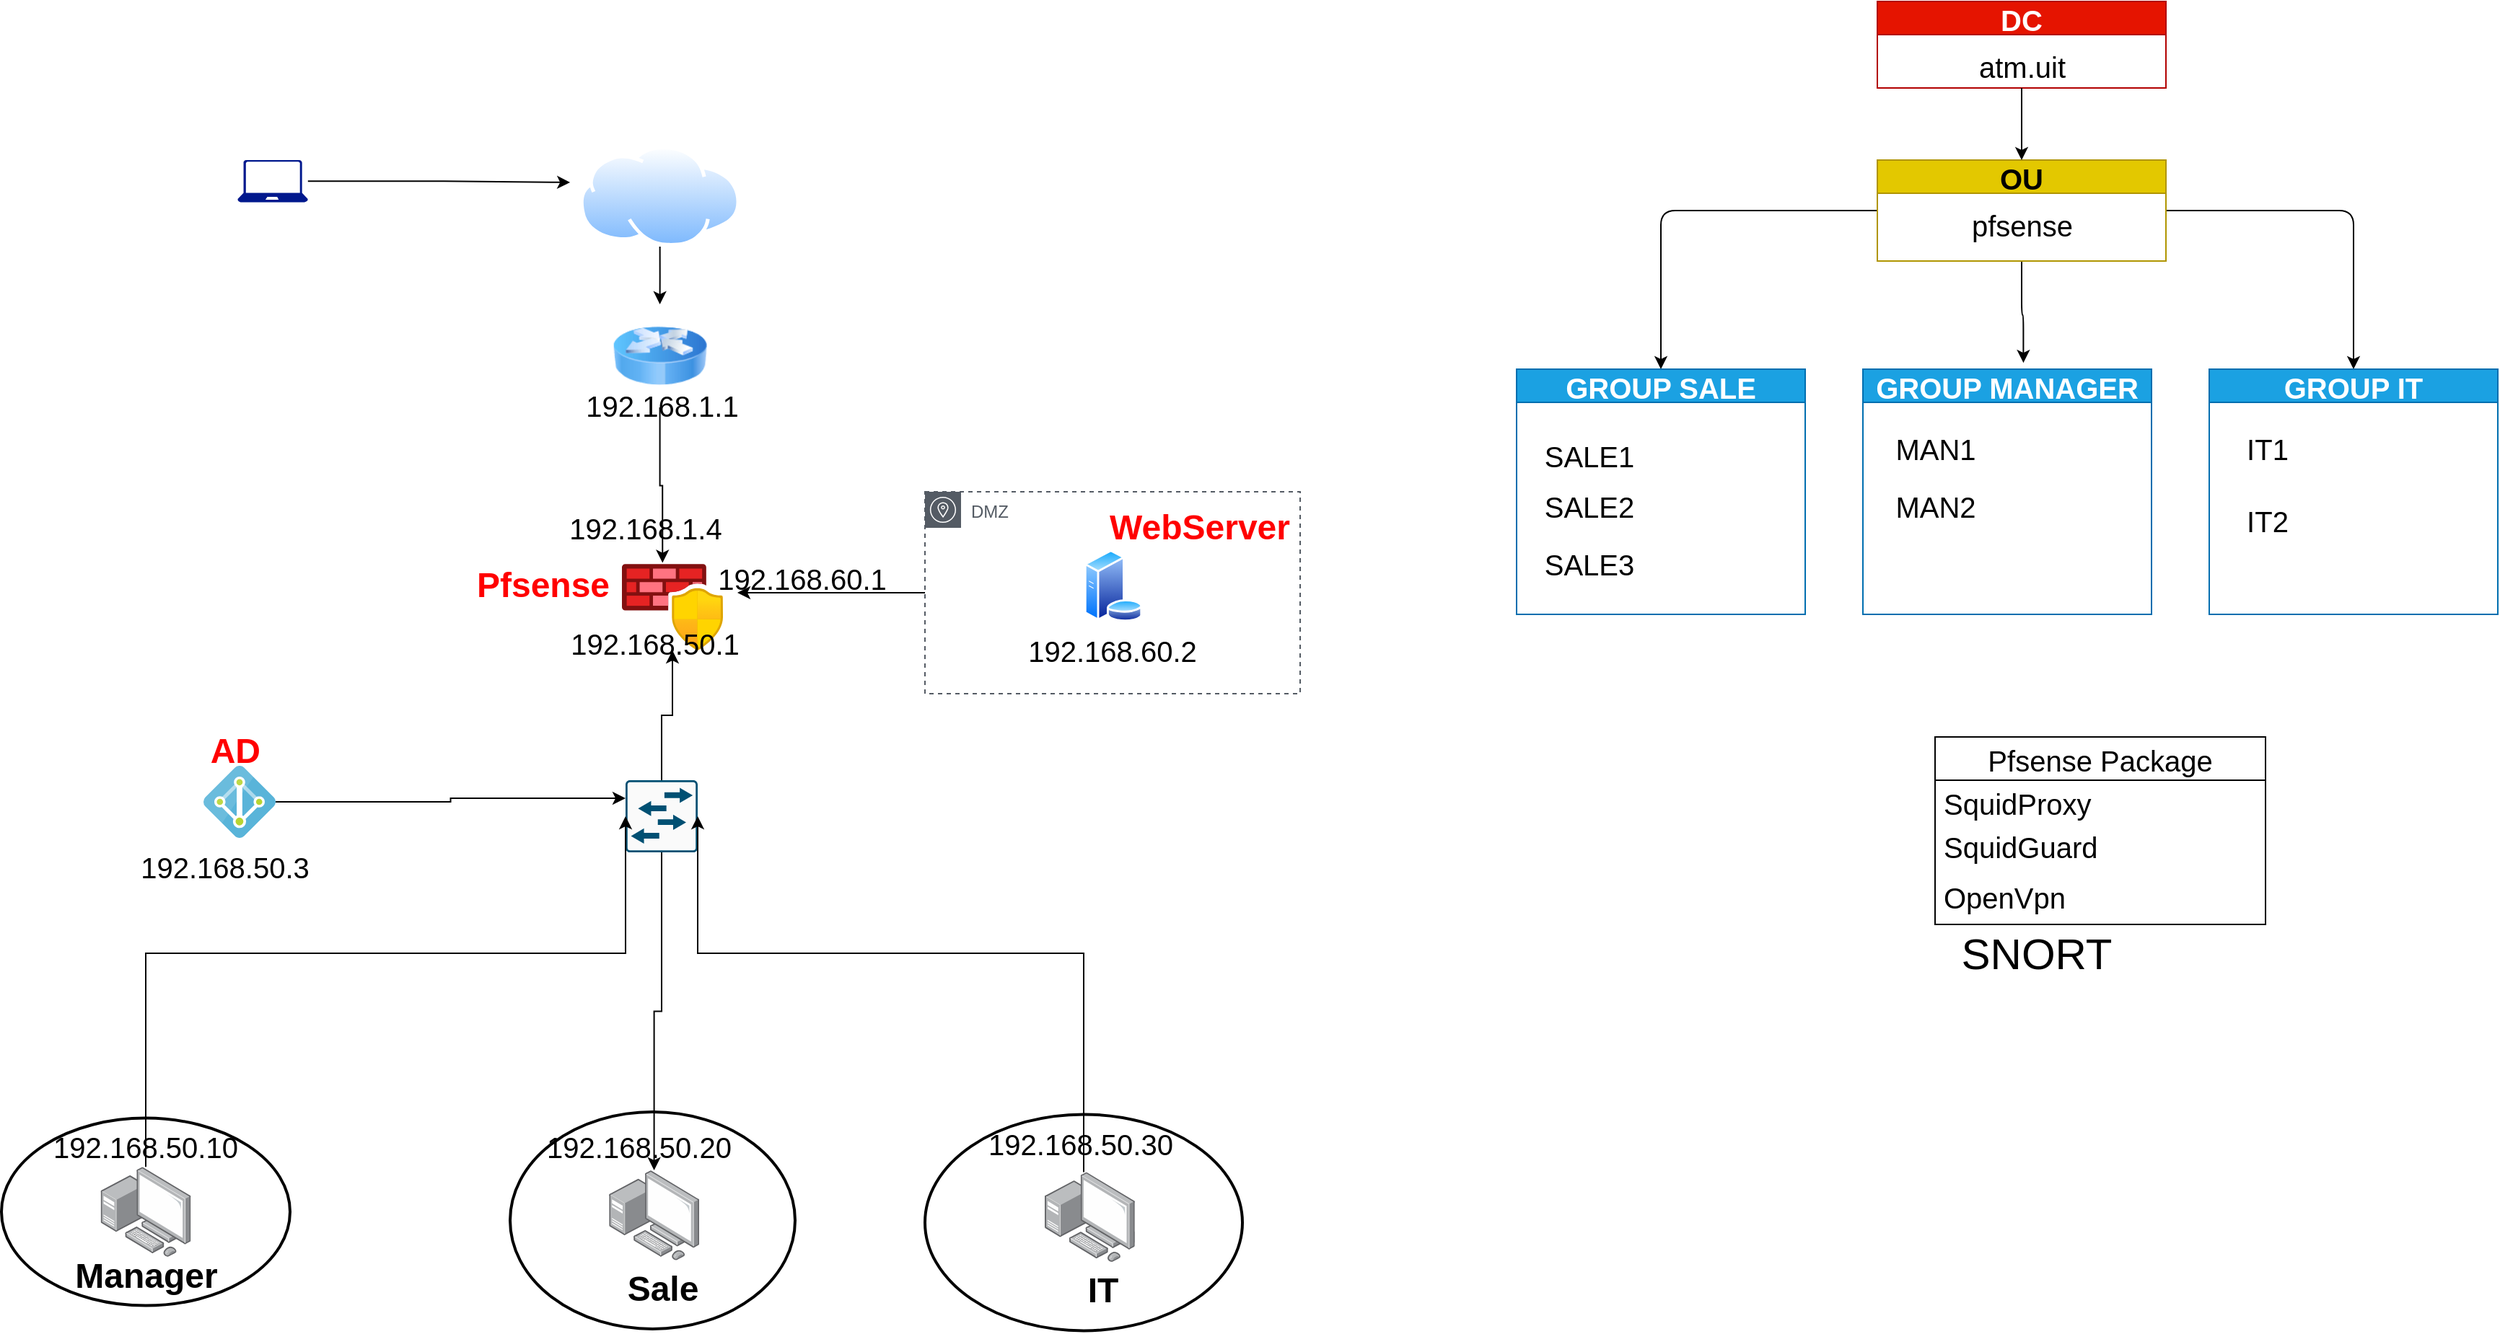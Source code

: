 <mxfile version="15.6.8" type="github">
  <diagram id="uYzDPYRhWdToXK-8ippb" name="Page-1">
    <mxGraphModel dx="2076" dy="1234" grid="1" gridSize="10" guides="1" tooltips="1" connect="1" arrows="1" fold="1" page="1" pageScale="1" pageWidth="1654" pageHeight="2336" math="0" shadow="0">
      <root>
        <mxCell id="0" />
        <mxCell id="1" parent="0" />
        <mxCell id="1KEqT4ddshyk3ydjl-4r-35" value="" style="strokeWidth=2;html=1;shape=mxgraph.flowchart.start_1;whiteSpace=wrap;rounded=0;sketch=0;fontSize=20;" parent="1" vertex="1">
          <mxGeometry x="670" y="781.7" width="220" height="150" as="geometry" />
        </mxCell>
        <mxCell id="1KEqT4ddshyk3ydjl-4r-34" value="" style="strokeWidth=2;html=1;shape=mxgraph.flowchart.start_1;whiteSpace=wrap;rounded=0;sketch=0;fontSize=20;" parent="1" vertex="1">
          <mxGeometry x="382.5" y="780" width="197.5" height="150.5" as="geometry" />
        </mxCell>
        <mxCell id="1KEqT4ddshyk3ydjl-4r-33" value="" style="strokeWidth=2;html=1;shape=mxgraph.flowchart.start_1;whiteSpace=wrap;rounded=0;sketch=0;fontSize=20;" parent="1" vertex="1">
          <mxGeometry x="30" y="784.3" width="200" height="130" as="geometry" />
        </mxCell>
        <mxCell id="1KEqT4ddshyk3ydjl-4r-29" style="edgeStyle=orthogonalEdgeStyle;rounded=0;orthogonalLoop=1;jettySize=auto;html=1;" parent="1" source="1KEqT4ddshyk3ydjl-4r-1" target="1KEqT4ddshyk3ydjl-4r-12" edge="1">
          <mxGeometry relative="1" as="geometry" />
        </mxCell>
        <mxCell id="1KEqT4ddshyk3ydjl-4r-1" value="" style="aspect=fixed;perimeter=ellipsePerimeter;html=1;align=center;shadow=0;dashed=0;spacingTop=3;image;image=img/lib/active_directory/internet_cloud.svg;" parent="1" vertex="1">
          <mxGeometry x="430.76" y="110" width="111.11" height="70" as="geometry" />
        </mxCell>
        <mxCell id="1KEqT4ddshyk3ydjl-4r-3" value="" style="aspect=fixed;html=1;points=[];align=center;image;fontSize=12;image=img/lib/azure2/networking/Azure_Firewall_Manager.svg;" parent="1" vertex="1">
          <mxGeometry x="460" y="400" width="70" height="60" as="geometry" />
        </mxCell>
        <mxCell id="1KEqT4ddshyk3ydjl-4r-4" value="" style="points=[];aspect=fixed;html=1;align=center;shadow=0;dashed=0;image;image=img/lib/allied_telesis/computer_and_terminals/Personal_Computer_with_Server.svg;" parent="1" vertex="1">
          <mxGeometry x="451.12" y="820.5" width="62.4" height="62.4" as="geometry" />
        </mxCell>
        <mxCell id="1KEqT4ddshyk3ydjl-4r-5" value="" style="aspect=fixed;perimeter=ellipsePerimeter;html=1;align=center;shadow=0;dashed=0;spacingTop=3;image;image=img/lib/active_directory/database_server.svg;" parent="1" vertex="1">
          <mxGeometry x="780" y="390" width="41" height="50" as="geometry" />
        </mxCell>
        <mxCell id="1KEqT4ddshyk3ydjl-4r-7" style="edgeStyle=orthogonalEdgeStyle;rounded=0;orthogonalLoop=1;jettySize=auto;html=1;" parent="1" source="1KEqT4ddshyk3ydjl-4r-6" edge="1">
          <mxGeometry relative="1" as="geometry">
            <mxPoint x="540" y="420" as="targetPoint" />
          </mxGeometry>
        </mxCell>
        <mxCell id="1KEqT4ddshyk3ydjl-4r-6" value="DMZ" style="sketch=0;outlineConnect=0;gradientColor=none;html=1;whiteSpace=wrap;fontSize=12;fontStyle=0;shape=mxgraph.aws4.group;grIcon=mxgraph.aws4.group_availability_zone;strokeColor=#545B64;fillColor=none;verticalAlign=top;align=left;spacingLeft=30;fontColor=#545B64;dashed=1;" parent="1" vertex="1">
          <mxGeometry x="670" y="350" width="260" height="140" as="geometry" />
        </mxCell>
        <mxCell id="1KEqT4ddshyk3ydjl-4r-20" style="edgeStyle=orthogonalEdgeStyle;rounded=0;orthogonalLoop=1;jettySize=auto;html=1;" parent="1" source="1KEqT4ddshyk3ydjl-4r-10" target="1KEqT4ddshyk3ydjl-4r-3" edge="1">
          <mxGeometry relative="1" as="geometry">
            <mxPoint x="487.51" y="470" as="targetPoint" />
          </mxGeometry>
        </mxCell>
        <mxCell id="1KEqT4ddshyk3ydjl-4r-24" style="edgeStyle=orthogonalEdgeStyle;rounded=0;orthogonalLoop=1;jettySize=auto;html=1;exitX=0.5;exitY=1;exitDx=0;exitDy=0;exitPerimeter=0;" parent="1" source="1KEqT4ddshyk3ydjl-4r-10" target="1KEqT4ddshyk3ydjl-4r-4" edge="1">
          <mxGeometry relative="1" as="geometry" />
        </mxCell>
        <mxCell id="1KEqT4ddshyk3ydjl-4r-10" value="" style="sketch=0;points=[[0.015,0.015,0],[0.985,0.015,0],[0.985,0.985,0],[0.015,0.985,0],[0.25,0,0],[0.5,0,0],[0.75,0,0],[1,0.25,0],[1,0.5,0],[1,0.75,0],[0.75,1,0],[0.5,1,0],[0.25,1,0],[0,0.75,0],[0,0.5,0],[0,0.25,0]];verticalLabelPosition=bottom;html=1;verticalAlign=top;aspect=fixed;align=center;pointerEvents=1;shape=mxgraph.cisco19.rect;prIcon=l2_switch;fillColor=#FAFAFA;strokeColor=#005073;" parent="1" vertex="1">
          <mxGeometry x="462.5" y="550" width="50" height="50" as="geometry" />
        </mxCell>
        <mxCell id="1KEqT4ddshyk3ydjl-4r-27" style="edgeStyle=orthogonalEdgeStyle;rounded=0;orthogonalLoop=1;jettySize=auto;html=1;entryX=0;entryY=0.25;entryDx=0;entryDy=0;entryPerimeter=0;" parent="1" source="1KEqT4ddshyk3ydjl-4r-11" target="1KEqT4ddshyk3ydjl-4r-10" edge="1">
          <mxGeometry relative="1" as="geometry" />
        </mxCell>
        <mxCell id="1KEqT4ddshyk3ydjl-4r-11" value="" style="sketch=0;aspect=fixed;html=1;points=[];align=center;image;fontSize=12;image=img/lib/mscae/Active_Directory.svg;" parent="1" vertex="1">
          <mxGeometry x="170" y="540" width="50" height="50" as="geometry" />
        </mxCell>
        <mxCell id="1KEqT4ddshyk3ydjl-4r-19" style="edgeStyle=orthogonalEdgeStyle;rounded=0;orthogonalLoop=1;jettySize=auto;html=1;entryX=0.402;entryY=-0.012;entryDx=0;entryDy=0;entryPerimeter=0;" parent="1" source="1KEqT4ddshyk3ydjl-4r-12" target="1KEqT4ddshyk3ydjl-4r-3" edge="1">
          <mxGeometry relative="1" as="geometry" />
        </mxCell>
        <mxCell id="1KEqT4ddshyk3ydjl-4r-12" value="" style="image;html=1;image=img/lib/clip_art/networking/Router_Icon_128x128.png" parent="1" vertex="1">
          <mxGeometry x="453.81" y="220" width="65" height="71.5" as="geometry" />
        </mxCell>
        <mxCell id="1KEqT4ddshyk3ydjl-4r-28" style="edgeStyle=orthogonalEdgeStyle;rounded=0;orthogonalLoop=1;jettySize=auto;html=1;entryX=-0.06;entryY=0.364;entryDx=0;entryDy=0;entryPerimeter=0;" parent="1" source="1KEqT4ddshyk3ydjl-4r-13" target="1KEqT4ddshyk3ydjl-4r-1" edge="1">
          <mxGeometry relative="1" as="geometry" />
        </mxCell>
        <mxCell id="1KEqT4ddshyk3ydjl-4r-13" value="" style="sketch=0;aspect=fixed;pointerEvents=1;shadow=0;dashed=0;html=1;strokeColor=none;labelPosition=center;verticalLabelPosition=bottom;verticalAlign=top;align=center;fillColor=#00188D;shape=mxgraph.azure.laptop" parent="1" vertex="1">
          <mxGeometry x="193.65" y="120" width="48.75" height="29.25" as="geometry" />
        </mxCell>
        <mxCell id="1KEqT4ddshyk3ydjl-4r-25" style="edgeStyle=orthogonalEdgeStyle;rounded=0;orthogonalLoop=1;jettySize=auto;html=1;entryX=1;entryY=0.5;entryDx=0;entryDy=0;entryPerimeter=0;" parent="1" source="1KEqT4ddshyk3ydjl-4r-15" target="1KEqT4ddshyk3ydjl-4r-10" edge="1">
          <mxGeometry relative="1" as="geometry">
            <Array as="points">
              <mxPoint x="780" y="670" />
              <mxPoint x="513" y="670" />
            </Array>
          </mxGeometry>
        </mxCell>
        <mxCell id="1KEqT4ddshyk3ydjl-4r-15" value="" style="points=[];aspect=fixed;html=1;align=center;shadow=0;dashed=0;image;image=img/lib/allied_telesis/computer_and_terminals/Personal_Computer_with_Server.svg;" parent="1" vertex="1">
          <mxGeometry x="753" y="821.7" width="62.4" height="62.4" as="geometry" />
        </mxCell>
        <mxCell id="1KEqT4ddshyk3ydjl-4r-26" style="edgeStyle=orthogonalEdgeStyle;rounded=0;orthogonalLoop=1;jettySize=auto;html=1;entryX=0;entryY=0.5;entryDx=0;entryDy=0;entryPerimeter=0;" parent="1" source="1KEqT4ddshyk3ydjl-4r-16" target="1KEqT4ddshyk3ydjl-4r-10" edge="1">
          <mxGeometry relative="1" as="geometry">
            <Array as="points">
              <mxPoint x="130" y="670" />
              <mxPoint x="463" y="670" />
            </Array>
          </mxGeometry>
        </mxCell>
        <mxCell id="1KEqT4ddshyk3ydjl-4r-16" value="" style="points=[];aspect=fixed;html=1;align=center;shadow=0;dashed=0;image;image=img/lib/allied_telesis/computer_and_terminals/Personal_Computer_with_Server.svg;" parent="1" vertex="1">
          <mxGeometry x="98.8" y="818.1" width="62.4" height="62.4" as="geometry" />
        </mxCell>
        <mxCell id="1KEqT4ddshyk3ydjl-4r-30" value="AD&amp;nbsp;" style="text;strokeColor=none;fillColor=none;html=1;fontSize=24;fontStyle=1;verticalAlign=middle;align=center;fontColor=#FF0000;" parent="1" vertex="1">
          <mxGeometry x="160" y="510" width="70" height="40" as="geometry" />
        </mxCell>
        <mxCell id="1KEqT4ddshyk3ydjl-4r-31" value="Pfsense" style="text;strokeColor=none;fillColor=none;html=1;fontSize=24;fontStyle=1;verticalAlign=middle;align=center;fontColor=#FF0000;" parent="1" vertex="1">
          <mxGeometry x="355" y="395" width="100" height="40" as="geometry" />
        </mxCell>
        <mxCell id="1KEqT4ddshyk3ydjl-4r-32" value="WebServer" style="text;strokeColor=none;fillColor=none;html=1;fontSize=24;fontStyle=1;verticalAlign=middle;align=center;fontColor=#FF0000;" parent="1" vertex="1">
          <mxGeometry x="810" y="355" width="100" height="40" as="geometry" />
        </mxCell>
        <mxCell id="1KEqT4ddshyk3ydjl-4r-36" value="Manager&lt;span style=&quot;color: rgba(0 , 0 , 0 , 0) ; font-family: monospace ; font-size: 0px ; font-weight: 400&quot;&gt;%3CmxGraphModel%3E%3Croot%3E%3CmxCell%20id%3D%220%22%2F%3E%3CmxCell%20id%3D%221%22%20parent%3D%220%22%2F%3E%3CmxCell%20id%3D%222%22%20value%3D%22Pfsense%22%20style%3D%22text%3BstrokeColor%3Dnone%3BfillColor%3Dnone%3Bhtml%3D1%3BfontSize%3D24%3BfontStyle%3D1%3BverticalAlign%3Dmiddle%3Balign%3Dcenter%3BfontColor%3D%23FF0000%3B%22%20vertex%3D%221%22%20parent%3D%221%22%3E%3CmxGeometry%20x%3D%22586.31%22%20y%3D%22405%22%20width%3D%22100%22%20height%3D%2240%22%20as%3D%22geometry%22%2F%3E%3C%2FmxCell%3E%3C%2Froot%3E%3C%2FmxGraphModel%3E&lt;/span&gt;" style="text;strokeColor=none;fillColor=none;html=1;fontSize=24;fontStyle=1;verticalAlign=middle;align=center;rounded=0;sketch=0;" parent="1" vertex="1">
          <mxGeometry x="80" y="874.3" width="100" height="40" as="geometry" />
        </mxCell>
        <mxCell id="1KEqT4ddshyk3ydjl-4r-37" value="Sale" style="text;strokeColor=none;fillColor=none;html=1;fontSize=24;fontStyle=1;verticalAlign=middle;align=center;rounded=0;sketch=0;" parent="1" vertex="1">
          <mxGeometry x="437.87" y="882.9" width="100" height="40" as="geometry" />
        </mxCell>
        <mxCell id="1KEqT4ddshyk3ydjl-4r-38" value="IT" style="text;strokeColor=none;fillColor=none;html=1;fontSize=24;fontStyle=1;verticalAlign=middle;align=center;rounded=0;sketch=0;" parent="1" vertex="1">
          <mxGeometry x="743" y="884.1" width="100" height="40" as="geometry" />
        </mxCell>
        <mxCell id="1KEqT4ddshyk3ydjl-4r-42" value="192.168.50.1" style="text;html=1;strokeColor=none;fillColor=none;align=center;verticalAlign=middle;whiteSpace=wrap;rounded=0;sketch=0;fontSize=20;" parent="1" vertex="1">
          <mxGeometry x="452.5" y="440" width="60" height="30" as="geometry" />
        </mxCell>
        <mxCell id="1KEqT4ddshyk3ydjl-4r-45" value="192.168.1.4" style="text;html=1;strokeColor=none;fillColor=none;align=center;verticalAlign=middle;whiteSpace=wrap;rounded=0;sketch=0;fontSize=20;" parent="1" vertex="1">
          <mxGeometry x="440" y="355" width="72.5" height="40" as="geometry" />
        </mxCell>
        <mxCell id="1KEqT4ddshyk3ydjl-4r-46" value="192.168.60.1" style="text;html=1;strokeColor=none;fillColor=none;align=center;verticalAlign=middle;whiteSpace=wrap;rounded=0;sketch=0;fontSize=20;" parent="1" vertex="1">
          <mxGeometry x="550" y="390" width="70" height="40" as="geometry" />
        </mxCell>
        <mxCell id="1KEqT4ddshyk3ydjl-4r-47" value="192.168.60.2&lt;br&gt;" style="text;html=1;strokeColor=none;fillColor=none;align=center;verticalAlign=middle;whiteSpace=wrap;rounded=0;sketch=0;fontSize=20;" parent="1" vertex="1">
          <mxGeometry x="765" y="430" width="70" height="60" as="geometry" />
        </mxCell>
        <mxCell id="1KEqT4ddshyk3ydjl-4r-48" value="192.168.50.3&lt;br&gt;" style="text;html=1;strokeColor=none;fillColor=none;align=center;verticalAlign=middle;whiteSpace=wrap;rounded=0;sketch=0;fontSize=20;" parent="1" vertex="1">
          <mxGeometry x="100" y="580" width="170" height="60" as="geometry" />
        </mxCell>
        <mxCell id="1KEqT4ddshyk3ydjl-4r-49" value="192.168.50.10&lt;span style=&quot;color: rgba(0 , 0 , 0 , 0) ; font-family: monospace ; font-size: 0px&quot;&gt;3CmxGraphModel%3E%3Croot%3E%3CmxCell%20id%3D%220%22%2F%3E%3CmxCell%20id%3D%221%22%20parent%3D%220%22%2F%3E%3CmxCell%20id%3D%222%22%20value%3D%22192.168.50.3%26lt%3Bbr%26gt%3B%22%20style%3D%22text%3Bhtml%3D1%3BstrokeColor%3Dnone%3BfillColor%3Dnone%3Balign%3Dcenter%3BverticalAlign%3Dmiddle%3BwhiteSpace%3Dwrap%3Brounded%3D0%3Bsketch%3D0%3BfontSize%3D20%3B%22%20vertex%3D%221%22%20parent%3D%221%22%3E%3CmxGeometry%20x%3D%22330%22%20y%3D%22590%22%20width%3D%22170%22%20height%3D%2260%22%20as%3D%22geometry%22%2F%3E%3C%2FmxCell%3E%3C%2Froot%3E%3C%2FmxGraphModel%3E&lt;/span&gt;" style="text;html=1;strokeColor=none;fillColor=none;align=center;verticalAlign=middle;whiteSpace=wrap;rounded=0;sketch=0;fontSize=20;" parent="1" vertex="1">
          <mxGeometry x="45" y="774.3" width="170" height="60" as="geometry" />
        </mxCell>
        <mxCell id="1KEqT4ddshyk3ydjl-4r-50" value="192.168.50.20&lt;br&gt;" style="text;html=1;strokeColor=none;fillColor=none;align=center;verticalAlign=middle;whiteSpace=wrap;rounded=0;sketch=0;fontSize=20;" parent="1" vertex="1">
          <mxGeometry x="387.25" y="774.3" width="170" height="60" as="geometry" />
        </mxCell>
        <mxCell id="1KEqT4ddshyk3ydjl-4r-51" value="192.168.50.30" style="text;html=1;strokeColor=none;fillColor=none;align=center;verticalAlign=middle;whiteSpace=wrap;rounded=0;sketch=0;fontSize=20;" parent="1" vertex="1">
          <mxGeometry x="693" y="771.7" width="170" height="60" as="geometry" />
        </mxCell>
        <mxCell id="1KEqT4ddshyk3ydjl-4r-55" value="192.168.1.1" style="text;html=1;strokeColor=none;fillColor=none;align=center;verticalAlign=middle;whiteSpace=wrap;rounded=0;sketch=0;fontSize=20;" parent="1" vertex="1">
          <mxGeometry x="422.9" y="270" width="129.94" height="40" as="geometry" />
        </mxCell>
        <mxCell id="1KEqT4ddshyk3ydjl-4r-57" value="DC" style="swimlane;rounded=0;sketch=0;fontSize=20;fillColor=#e51400;strokeColor=#B20000;fontColor=#ffffff;" parent="1" vertex="1">
          <mxGeometry x="1330" y="10" width="200" height="60" as="geometry" />
        </mxCell>
        <mxCell id="1KEqT4ddshyk3ydjl-4r-58" value="atm.uit" style="text;html=1;align=center;verticalAlign=middle;resizable=0;points=[];autosize=1;strokeColor=none;fillColor=none;fontSize=20;" parent="1KEqT4ddshyk3ydjl-4r-57" vertex="1">
          <mxGeometry x="60" y="30" width="80" height="30" as="geometry" />
        </mxCell>
        <mxCell id="1KEqT4ddshyk3ydjl-4r-73" style="edgeStyle=orthogonalEdgeStyle;curved=0;rounded=1;sketch=0;orthogonalLoop=1;jettySize=auto;html=1;entryX=0.556;entryY=-0.026;entryDx=0;entryDy=0;entryPerimeter=0;fontSize=20;" parent="1" source="1KEqT4ddshyk3ydjl-4r-59" target="1KEqT4ddshyk3ydjl-4r-66" edge="1">
          <mxGeometry relative="1" as="geometry" />
        </mxCell>
        <mxCell id="1KEqT4ddshyk3ydjl-4r-74" style="edgeStyle=orthogonalEdgeStyle;curved=0;rounded=1;sketch=0;orthogonalLoop=1;jettySize=auto;html=1;entryX=0.5;entryY=0;entryDx=0;entryDy=0;fontSize=20;" parent="1" source="1KEqT4ddshyk3ydjl-4r-59" target="1KEqT4ddshyk3ydjl-4r-70" edge="1">
          <mxGeometry relative="1" as="geometry" />
        </mxCell>
        <mxCell id="1KEqT4ddshyk3ydjl-4r-75" style="edgeStyle=orthogonalEdgeStyle;curved=0;rounded=1;sketch=0;orthogonalLoop=1;jettySize=auto;html=1;entryX=0.5;entryY=0;entryDx=0;entryDy=0;fontSize=20;" parent="1" source="1KEqT4ddshyk3ydjl-4r-59" target="1KEqT4ddshyk3ydjl-4r-62" edge="1">
          <mxGeometry relative="1" as="geometry" />
        </mxCell>
        <mxCell id="1KEqT4ddshyk3ydjl-4r-59" value="OU" style="swimlane;rounded=0;sketch=0;fontSize=20;fillColor=#e3c800;strokeColor=#B09500;fontColor=#000000;" parent="1" vertex="1">
          <mxGeometry x="1330" y="120" width="200" height="70" as="geometry" />
        </mxCell>
        <mxCell id="1KEqT4ddshyk3ydjl-4r-60" value="pfsense" style="text;html=1;align=center;verticalAlign=middle;resizable=0;points=[];autosize=1;strokeColor=none;fillColor=none;fontSize=20;" parent="1KEqT4ddshyk3ydjl-4r-59" vertex="1">
          <mxGeometry x="55" y="30" width="90" height="30" as="geometry" />
        </mxCell>
        <mxCell id="1KEqT4ddshyk3ydjl-4r-61" style="edgeStyle=orthogonalEdgeStyle;curved=0;rounded=1;sketch=0;orthogonalLoop=1;jettySize=auto;html=1;entryX=0.5;entryY=0;entryDx=0;entryDy=0;fontSize=20;" parent="1" source="1KEqT4ddshyk3ydjl-4r-58" target="1KEqT4ddshyk3ydjl-4r-59" edge="1">
          <mxGeometry relative="1" as="geometry" />
        </mxCell>
        <mxCell id="1KEqT4ddshyk3ydjl-4r-62" value="GROUP SALE" style="swimlane;rounded=0;sketch=0;fontSize=20;fillColor=#1ba1e2;fontColor=#ffffff;strokeColor=#006EAF;" parent="1" vertex="1">
          <mxGeometry x="1080" y="265" width="200" height="170" as="geometry" />
        </mxCell>
        <mxCell id="1KEqT4ddshyk3ydjl-4r-64" value="SALE2" style="text;html=1;align=center;verticalAlign=middle;resizable=0;points=[];autosize=1;strokeColor=none;fillColor=none;fontSize=20;" parent="1KEqT4ddshyk3ydjl-4r-62" vertex="1">
          <mxGeometry x="10" y="80" width="80" height="30" as="geometry" />
        </mxCell>
        <mxCell id="1KEqT4ddshyk3ydjl-4r-65" value="SALE3" style="text;html=1;align=center;verticalAlign=middle;resizable=0;points=[];autosize=1;strokeColor=none;fillColor=none;fontSize=20;" parent="1KEqT4ddshyk3ydjl-4r-62" vertex="1">
          <mxGeometry x="10" y="120" width="80" height="30" as="geometry" />
        </mxCell>
        <mxCell id="1KEqT4ddshyk3ydjl-4r-63" value="SALE1" style="text;html=1;align=center;verticalAlign=middle;resizable=0;points=[];autosize=1;strokeColor=none;fillColor=none;fontSize=20;" parent="1KEqT4ddshyk3ydjl-4r-62" vertex="1">
          <mxGeometry x="10" y="45" width="80" height="30" as="geometry" />
        </mxCell>
        <mxCell id="1KEqT4ddshyk3ydjl-4r-66" value="GROUP MANAGER" style="swimlane;rounded=0;sketch=0;fontSize=20;fillColor=#1ba1e2;fontColor=#ffffff;strokeColor=#006EAF;" parent="1" vertex="1">
          <mxGeometry x="1320" y="265" width="200" height="170" as="geometry" />
        </mxCell>
        <mxCell id="1KEqT4ddshyk3ydjl-4r-67" value="MAN2" style="text;html=1;align=center;verticalAlign=middle;resizable=0;points=[];autosize=1;strokeColor=none;fillColor=none;fontSize=20;" parent="1KEqT4ddshyk3ydjl-4r-66" vertex="1">
          <mxGeometry x="15" y="80" width="70" height="30" as="geometry" />
        </mxCell>
        <mxCell id="1KEqT4ddshyk3ydjl-4r-69" value="MAN1" style="text;html=1;align=center;verticalAlign=middle;resizable=0;points=[];autosize=1;strokeColor=none;fillColor=none;fontSize=20;" parent="1KEqT4ddshyk3ydjl-4r-66" vertex="1">
          <mxGeometry x="15" y="40" width="70" height="30" as="geometry" />
        </mxCell>
        <mxCell id="1KEqT4ddshyk3ydjl-4r-70" value="GROUP IT" style="swimlane;rounded=0;sketch=0;fontSize=20;fillColor=#1ba1e2;fontColor=#ffffff;strokeColor=#006EAF;" parent="1" vertex="1">
          <mxGeometry x="1560" y="265" width="200" height="170" as="geometry" />
        </mxCell>
        <mxCell id="1KEqT4ddshyk3ydjl-4r-71" value="IT1" style="text;html=1;align=center;verticalAlign=middle;resizable=0;points=[];autosize=1;strokeColor=none;fillColor=none;fontSize=20;" parent="1KEqT4ddshyk3ydjl-4r-70" vertex="1">
          <mxGeometry x="20" y="40" width="40" height="30" as="geometry" />
        </mxCell>
        <mxCell id="1KEqT4ddshyk3ydjl-4r-72" value="IT2" style="text;html=1;align=center;verticalAlign=middle;resizable=0;points=[];autosize=1;strokeColor=none;fillColor=none;fontSize=20;" parent="1KEqT4ddshyk3ydjl-4r-70" vertex="1">
          <mxGeometry x="20" y="90" width="40" height="30" as="geometry" />
        </mxCell>
        <mxCell id="1KEqT4ddshyk3ydjl-4r-76" value="Pfsense Package" style="swimlane;fontStyle=0;childLayout=stackLayout;horizontal=1;startSize=30;horizontalStack=0;resizeParent=1;resizeParentMax=0;resizeLast=0;collapsible=1;marginBottom=0;rounded=0;sketch=0;fontSize=20;" parent="1" vertex="1">
          <mxGeometry x="1370" y="520" width="229" height="130" as="geometry" />
        </mxCell>
        <mxCell id="1KEqT4ddshyk3ydjl-4r-77" value="SquidProxy" style="text;strokeColor=none;fillColor=none;align=left;verticalAlign=middle;spacingLeft=4;spacingRight=4;overflow=hidden;points=[[0,0.5],[1,0.5]];portConstraint=eastwest;rotatable=0;rounded=0;sketch=0;fontSize=20;" parent="1KEqT4ddshyk3ydjl-4r-76" vertex="1">
          <mxGeometry y="30" width="229" height="30" as="geometry" />
        </mxCell>
        <mxCell id="1KEqT4ddshyk3ydjl-4r-78" value="SquidGuard" style="text;strokeColor=none;fillColor=none;align=left;verticalAlign=middle;spacingLeft=4;spacingRight=4;overflow=hidden;points=[[0,0.5],[1,0.5]];portConstraint=eastwest;rotatable=0;rounded=0;sketch=0;fontSize=20;" parent="1KEqT4ddshyk3ydjl-4r-76" vertex="1">
          <mxGeometry y="60" width="229" height="30" as="geometry" />
        </mxCell>
        <mxCell id="1KEqT4ddshyk3ydjl-4r-79" value="OpenVpn" style="text;strokeColor=none;fillColor=none;align=left;verticalAlign=middle;spacingLeft=4;spacingRight=4;overflow=hidden;points=[[0,0.5],[1,0.5]];portConstraint=eastwest;rotatable=0;rounded=0;sketch=0;fontSize=20;" parent="1KEqT4ddshyk3ydjl-4r-76" vertex="1">
          <mxGeometry y="90" width="229" height="40" as="geometry" />
        </mxCell>
        <mxCell id="hYR5d4vDHDaZZ-TLyYaz-1" value="&lt;font style=&quot;font-size: 30px&quot;&gt;SNORT&lt;/font&gt;" style="text;html=1;align=center;verticalAlign=middle;resizable=0;points=[];autosize=1;strokeColor=none;fillColor=none;strokeWidth=30;" vertex="1" parent="1">
          <mxGeometry x="1380" y="660" width="120" height="20" as="geometry" />
        </mxCell>
      </root>
    </mxGraphModel>
  </diagram>
</mxfile>
